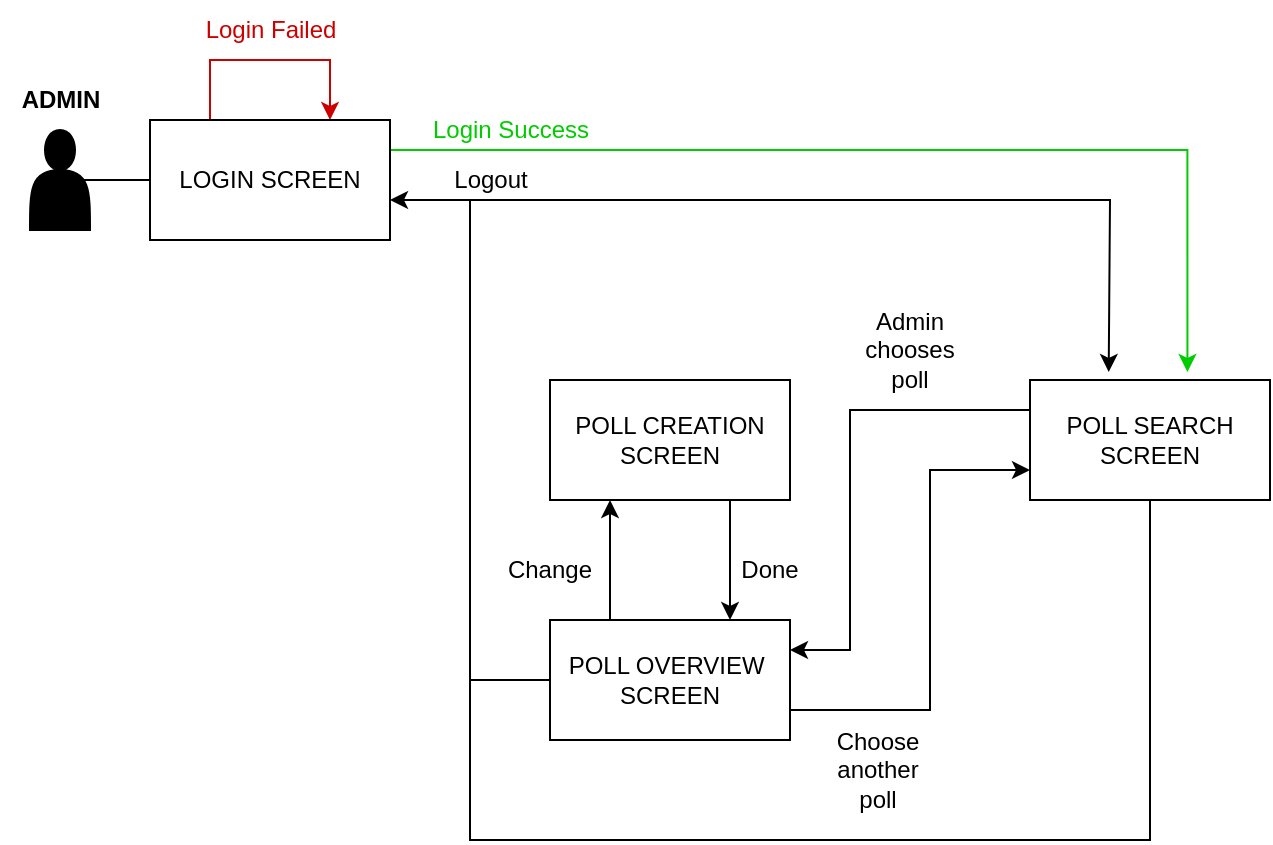 <mxfile version="20.3.2" type="device"><diagram id="LItlk9lPw86CU3w1dnY6" name="Page-1"><mxGraphModel dx="812" dy="529" grid="1" gridSize="10" guides="1" tooltips="1" connect="1" arrows="1" fold="1" page="1" pageScale="1" pageWidth="827" pageHeight="1169" math="0" shadow="0"><root><mxCell id="0"/><mxCell id="1" parent="0"/><mxCell id="EwLPd3daXY5u2sBcAmYO-2" style="edgeStyle=orthogonalEdgeStyle;rounded=0;orthogonalLoop=1;jettySize=auto;html=1;exitX=0.25;exitY=0;exitDx=0;exitDy=0;entryX=0.75;entryY=0;entryDx=0;entryDy=0;fillColor=#f8cecc;strokeColor=#CC0000;" parent="1" source="EwLPd3daXY5u2sBcAmYO-4" target="EwLPd3daXY5u2sBcAmYO-4" edge="1"><mxGeometry relative="1" as="geometry"><mxPoint x="170" y="70" as="targetPoint"/><Array as="points"><mxPoint x="110" y="50"/><mxPoint x="170" y="50"/></Array></mxGeometry></mxCell><mxCell id="EwLPd3daXY5u2sBcAmYO-3" style="edgeStyle=orthogonalEdgeStyle;rounded=0;orthogonalLoop=1;jettySize=auto;html=1;exitX=1;exitY=0.25;exitDx=0;exitDy=0;strokeColor=#00CC00;fontColor=#00CC00;entryX=0.656;entryY=-0.067;entryDx=0;entryDy=0;entryPerimeter=0;" parent="1" source="EwLPd3daXY5u2sBcAmYO-4" target="RrYvDwBddiI1AkVKfJor-2" edge="1"><mxGeometry relative="1" as="geometry"><mxPoint x="360" y="95" as="targetPoint"/></mxGeometry></mxCell><mxCell id="EwLPd3daXY5u2sBcAmYO-4" value="LOGIN SCREEN" style="rounded=0;whiteSpace=wrap;html=1;strokeWidth=1;" parent="1" vertex="1"><mxGeometry x="80" y="80" width="120" height="60" as="geometry"/></mxCell><mxCell id="EwLPd3daXY5u2sBcAmYO-7" style="edgeStyle=orthogonalEdgeStyle;rounded=0;orthogonalLoop=1;jettySize=auto;html=1;strokeColor=#000000;fontColor=#00CC00;" parent="1" edge="1"><mxGeometry relative="1" as="geometry"><mxPoint x="200" y="120" as="targetPoint"/><Array as="points"><mxPoint x="360" y="120"/><mxPoint x="200" y="120"/></Array><mxPoint x="400" y="120" as="sourcePoint"/></mxGeometry></mxCell><mxCell id="EwLPd3daXY5u2sBcAmYO-11" value="&lt;font color=&quot;#cc0000&quot;&gt;Login Failed&lt;/font&gt;" style="text;html=1;align=center;verticalAlign=middle;resizable=0;points=[];autosize=1;strokeColor=none;fillColor=none;" parent="1" vertex="1"><mxGeometry x="95" y="20" width="90" height="30" as="geometry"/></mxCell><mxCell id="EwLPd3daXY5u2sBcAmYO-12" value="" style="shape=actor;whiteSpace=wrap;html=1;strokeWidth=1;fontColor=#CC0000;fillColor=#000000;" parent="1" vertex="1"><mxGeometry x="20" y="85" width="30" height="50" as="geometry"/></mxCell><mxCell id="EwLPd3daXY5u2sBcAmYO-13" value="" style="endArrow=none;html=1;rounded=0;strokeColor=#000000;fontColor=#CC0000;exitX=0.9;exitY=0.5;exitDx=0;exitDy=0;entryX=0;entryY=0.5;entryDx=0;entryDy=0;exitPerimeter=0;" parent="1" source="EwLPd3daXY5u2sBcAmYO-12" target="EwLPd3daXY5u2sBcAmYO-4" edge="1"><mxGeometry width="50" height="50" relative="1" as="geometry"><mxPoint x="380" y="240" as="sourcePoint"/><mxPoint x="430" y="190" as="targetPoint"/><Array as="points"/></mxGeometry></mxCell><mxCell id="EwLPd3daXY5u2sBcAmYO-14" value="&lt;font color=&quot;#00cc00&quot;&gt;Login Success&lt;/font&gt;" style="text;html=1;align=center;verticalAlign=middle;resizable=0;points=[];autosize=1;strokeColor=none;fillColor=none;fontColor=#CC0000;" parent="1" vertex="1"><mxGeometry x="210" y="70" width="100" height="30" as="geometry"/></mxCell><mxCell id="EwLPd3daXY5u2sBcAmYO-15" value="&lt;font color=&quot;#000000&quot;&gt;Logout&lt;/font&gt;" style="text;html=1;align=center;verticalAlign=middle;resizable=0;points=[];autosize=1;strokeColor=none;fillColor=none;fontColor=#00CC00;" parent="1" vertex="1"><mxGeometry x="220" y="95" width="60" height="30" as="geometry"/></mxCell><mxCell id="EwLPd3daXY5u2sBcAmYO-24" value="&lt;b&gt;ADMIN&lt;/b&gt;" style="text;html=1;align=center;verticalAlign=middle;resizable=0;points=[];autosize=1;strokeColor=none;fillColor=none;" parent="1" vertex="1"><mxGeometry x="5" y="55" width="60" height="30" as="geometry"/></mxCell><mxCell id="EwLPd3daXY5u2sBcAmYO-31" value="POLL OVERVIEW&amp;nbsp;&lt;br&gt;SCREEN" style="rounded=0;whiteSpace=wrap;html=1;" parent="1" vertex="1"><mxGeometry x="280" y="330" width="120" height="60" as="geometry"/></mxCell><mxCell id="RrYvDwBddiI1AkVKfJor-2" value="POLL SEARCH&lt;br&gt;SCREEN" style="rounded=0;whiteSpace=wrap;html=1;" parent="1" vertex="1"><mxGeometry x="520" y="210" width="120" height="60" as="geometry"/></mxCell><mxCell id="RrYvDwBddiI1AkVKfJor-19" value="" style="endArrow=classic;html=1;rounded=0;entryX=0.328;entryY=-0.067;entryDx=0;entryDy=0;entryPerimeter=0;" parent="1" target="RrYvDwBddiI1AkVKfJor-2" edge="1"><mxGeometry width="50" height="50" relative="1" as="geometry"><mxPoint x="400" y="120" as="sourcePoint"/><mxPoint x="440" y="190" as="targetPoint"/><Array as="points"><mxPoint x="560" y="120"/></Array></mxGeometry></mxCell><mxCell id="RrYvDwBddiI1AkVKfJor-20" value="" style="endArrow=classic;html=1;rounded=0;exitX=1;exitY=0.75;exitDx=0;exitDy=0;entryX=0;entryY=0.75;entryDx=0;entryDy=0;" parent="1" source="EwLPd3daXY5u2sBcAmYO-31" target="RrYvDwBddiI1AkVKfJor-2" edge="1"><mxGeometry width="50" height="50" relative="1" as="geometry"><mxPoint x="390" y="240" as="sourcePoint"/><mxPoint x="440" y="190" as="targetPoint"/><Array as="points"><mxPoint x="470" y="375"/><mxPoint x="470" y="255"/></Array></mxGeometry></mxCell><mxCell id="RrYvDwBddiI1AkVKfJor-21" value="" style="endArrow=classic;html=1;rounded=0;entryX=1;entryY=0.25;entryDx=0;entryDy=0;exitX=0;exitY=0.25;exitDx=0;exitDy=0;" parent="1" source="RrYvDwBddiI1AkVKfJor-2" target="EwLPd3daXY5u2sBcAmYO-31" edge="1"><mxGeometry width="50" height="50" relative="1" as="geometry"><mxPoint x="390" y="240" as="sourcePoint"/><mxPoint x="440" y="190" as="targetPoint"/><Array as="points"><mxPoint x="430" y="225"/><mxPoint x="430" y="345"/></Array></mxGeometry></mxCell><mxCell id="RrYvDwBddiI1AkVKfJor-23" value="Admin chooses poll" style="text;html=1;strokeColor=none;fillColor=none;align=center;verticalAlign=middle;whiteSpace=wrap;rounded=0;" parent="1" vertex="1"><mxGeometry x="430" y="180" width="60" height="30" as="geometry"/></mxCell><mxCell id="RrYvDwBddiI1AkVKfJor-24" value="Choose another poll" style="text;html=1;strokeColor=none;fillColor=none;align=center;verticalAlign=middle;whiteSpace=wrap;rounded=0;" parent="1" vertex="1"><mxGeometry x="414" y="390" width="60" height="30" as="geometry"/></mxCell><mxCell id="RrYvDwBddiI1AkVKfJor-27" value="" style="endArrow=none;html=1;rounded=0;exitX=0.5;exitY=1;exitDx=0;exitDy=0;" parent="1" source="RrYvDwBddiI1AkVKfJor-2" edge="1"><mxGeometry width="50" height="50" relative="1" as="geometry"><mxPoint x="580" y="390" as="sourcePoint"/><mxPoint x="240" y="120" as="targetPoint"/><Array as="points"><mxPoint x="580" y="440"/><mxPoint x="410" y="440"/><mxPoint x="240" y="440"/></Array></mxGeometry></mxCell><mxCell id="RrYvDwBddiI1AkVKfJor-31" value="" style="endArrow=none;html=1;rounded=0;" parent="1" edge="1"><mxGeometry width="50" height="50" relative="1" as="geometry"><mxPoint x="280" y="360" as="sourcePoint"/><mxPoint x="240" y="360" as="targetPoint"/></mxGeometry></mxCell><mxCell id="Iw3QBqFgoQWjd4FTsJ4I-1" value="POLL CREATION&lt;br&gt;SCREEN" style="rounded=0;whiteSpace=wrap;html=1;" parent="1" vertex="1"><mxGeometry x="280" y="210" width="120" height="60" as="geometry"/></mxCell><mxCell id="Iw3QBqFgoQWjd4FTsJ4I-2" value="" style="endArrow=classic;html=1;rounded=0;exitX=0.75;exitY=1;exitDx=0;exitDy=0;entryX=0.75;entryY=0;entryDx=0;entryDy=0;" parent="1" source="Iw3QBqFgoQWjd4FTsJ4I-1" target="EwLPd3daXY5u2sBcAmYO-31" edge="1"><mxGeometry width="50" height="50" relative="1" as="geometry"><mxPoint x="370" y="290" as="sourcePoint"/><mxPoint x="450" y="270" as="targetPoint"/></mxGeometry></mxCell><mxCell id="Iw3QBqFgoQWjd4FTsJ4I-3" value="" style="endArrow=classic;html=1;rounded=0;exitX=0.25;exitY=0;exitDx=0;exitDy=0;entryX=0.25;entryY=1;entryDx=0;entryDy=0;" parent="1" source="EwLPd3daXY5u2sBcAmYO-31" target="Iw3QBqFgoQWjd4FTsJ4I-1" edge="1"><mxGeometry width="50" height="50" relative="1" as="geometry"><mxPoint x="400" y="320" as="sourcePoint"/><mxPoint x="350" y="100" as="targetPoint"/></mxGeometry></mxCell><mxCell id="Iw3QBqFgoQWjd4FTsJ4I-4" value="Done" style="text;html=1;strokeColor=none;fillColor=none;align=center;verticalAlign=middle;whiteSpace=wrap;rounded=0;" parent="1" vertex="1"><mxGeometry x="360" y="290" width="60" height="30" as="geometry"/></mxCell><mxCell id="Iw3QBqFgoQWjd4FTsJ4I-5" value="Change" style="text;html=1;strokeColor=none;fillColor=none;align=center;verticalAlign=middle;whiteSpace=wrap;rounded=0;" parent="1" vertex="1"><mxGeometry x="250" y="290" width="60" height="30" as="geometry"/></mxCell></root></mxGraphModel></diagram></mxfile>